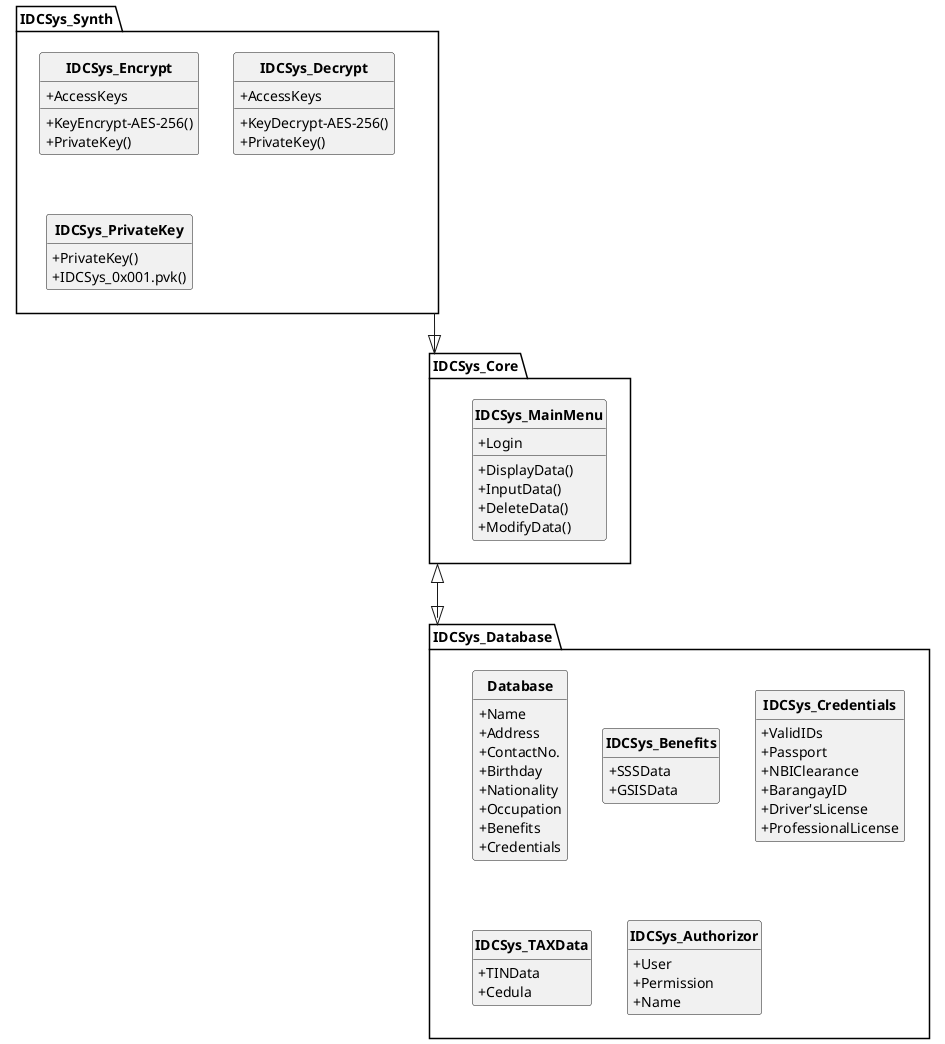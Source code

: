 @startuml
skinparam style strictuml
skinparam classAttributeIconSize 0
skinparam classFontStyle bold
hide empty members

hide empty methods

package "IDCSys_Synth"{
class "IDCSys_Encrypt"
class "IDCSys_Decrypt"
class "IDCSys_PrivateKey"
"IDCSys_Encrypt" : +AccessKeys
"IDCSys_Encrypt" : +KeyEncrypt-AES-256()
"IDCSys_Encrypt" : +PrivateKey()
"IDCSys_Decrypt" : +AccessKeys
"IDCSys_Decrypt" : +KeyDecrypt-AES-256()
"IDCSys_Decrypt" : +PrivateKey()
"IDCSys_PrivateKey" : +PrivateKey()
"IDCSys_PrivateKey" : +IDCSys_0x001.pvk()
}

package "IDCSys_Core"{
class "IDCSys_MainMenu"
"IDCSys_MainMenu" : +Login
"IDCSys_MainMenu" : +DisplayData()
"IDCSys_MainMenu" : +InputData()
"IDCSys_MainMenu" : +DeleteData()
"IDCSys_MainMenu" : +ModifyData()
}

"IDCSys_Synth" ---|> "IDCSys_Core"

package "IDCSys_Database"{
class "Database"
"Database" : +Name
"Database" : +Address
"Database" : +ContactNo.
"Database" : +Birthday
"Database" : +Nationality
"Database" : +Occupation
"Database" : +Benefits
"Database" : +Credentials

class "IDCSys_Benefits"
"IDCSys_Benefits" : +SSSData
"IDCSys_Benefits" : +GSISData

class "IDCSys_Credentials"
"IDCSys_Credentials" : +ValidIDs
"IDCSys_Credentials" : +Passport
"IDCSys_Credentials" : +NBIClearance
"IDCSys_Credentials" : +BarangayID
"IDCSys_Credentials" : +Driver'sLicense
"IDCSys_Credentials" : +ProfessionalLicense

class "IDCSys_TAXData"
"IDCSys_TAXData" : +TINData
"IDCSys_TAXData" : +Cedula

class IDCSys_Authorizor
"IDCSys_Authorizor" : +User
"IDCSys_Authorizor" : +Permission
"IDCSys_Authorizor" : +Name
}

"IDCSys_Core" <|---|> "IDCSys_Database"

@enduml
